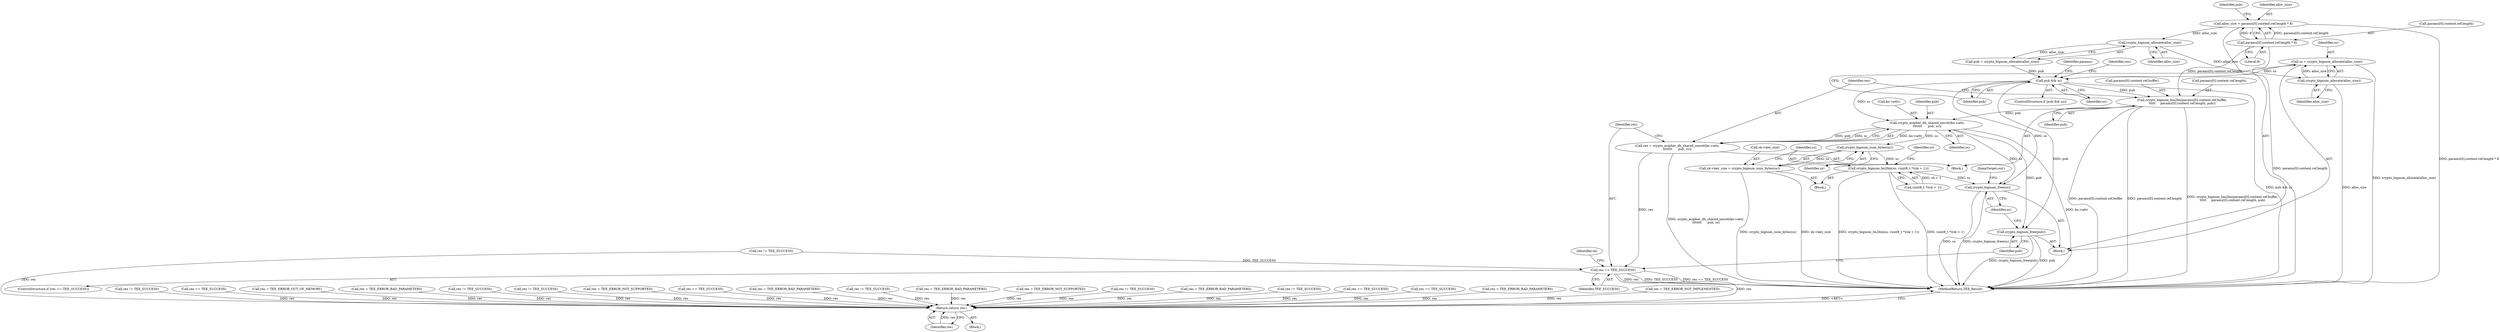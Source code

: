 digraph "0_optee_os_a637243270fc1faae16de059091795c32d86e65e@API" {
"1000286" [label="(Call,ss = crypto_bignum_allocate(alloc_size))"];
"1000288" [label="(Call,crypto_bignum_allocate(alloc_size))"];
"1000284" [label="(Call,crypto_bignum_allocate(alloc_size))"];
"1000269" [label="(Call,alloc_size = params[0].content.ref.length * 8)"];
"1000271" [label="(Call,params[0].content.ref.length * 8)"];
"1000291" [label="(Call,pub && ss)"];
"1000295" [label="(Call,crypto_bignum_bin2bn(params[0].content.ref.buffer,\n\t\t\t\t\t     params[0].content.ref.length, pub))"];
"1000317" [label="(Call,crypto_acipher_dh_shared_secret(ko->attr,\n\t\t\t\t\t\t\t      pub, ss))"];
"1000315" [label="(Call,res = crypto_acipher_dh_shared_secret(ko->attr,\n\t\t\t\t\t\t\t      pub, ss))"];
"1000324" [label="(Call,res == TEE_SUCCESS)"];
"1000857" [label="(Return,return res;)"];
"1000332" [label="(Call,crypto_bignum_num_bytes(ss))"];
"1000328" [label="(Call,sk->key_size = crypto_bignum_num_bytes(ss))"];
"1000334" [label="(Call,crypto_bignum_bn2bin(ss, (uint8_t *)(sk + 1)))"];
"1000359" [label="(Call,crypto_bignum_free(ss))"];
"1000357" [label="(Call,crypto_bignum_free(pub))"];
"1000285" [label="(Identifier,alloc_size)"];
"1000284" [label="(Call,crypto_bignum_allocate(alloc_size))"];
"1000859" [label="(MethodReturn,TEE_Result)"];
"1000598" [label="(Call,res != TEE_SUCCESS)"];
"1000632" [label="(Call,res == TEE_SUCCESS)"];
"1000854" [label="(JumpTarget,out:)"];
"1000354" [label="(Call,res = TEE_ERROR_OUT_OF_MEMORY)"];
"1000335" [label="(Identifier,ss)"];
"1000290" [label="(ControlStructure,if (pub && ss))"];
"1000359" [label="(Call,crypto_bignum_free(ss))"];
"1000858" [label="(Identifier,res)"];
"1000281" [label="(Literal,8)"];
"1000324" [label="(Call,res == TEE_SUCCESS)"];
"1000358" [label="(Identifier,pub)"];
"1000344" [label="(Identifier,so)"];
"1000318" [label="(Call,ko->attr)"];
"1000265" [label="(Call,res = TEE_ERROR_BAD_PARAMETERS)"];
"1000288" [label="(Call,crypto_bignum_allocate(alloc_size))"];
"1000190" [label="(Call,res != TEE_SUCCESS)"];
"1000317" [label="(Call,crypto_acipher_dh_shared_secret(ko->attr,\n\t\t\t\t\t\t\t      pub, ss))"];
"1000296" [label="(Call,params[0].content.ref.buffer)"];
"1000283" [label="(Identifier,pub)"];
"1000286" [label="(Call,ss = crypto_bignum_allocate(alloc_size))"];
"1000204" [label="(Call,res != TEE_SUCCESS)"];
"1000295" [label="(Call,crypto_bignum_bin2bn(params[0].content.ref.buffer,\n\t\t\t\t\t     params[0].content.ref.length, pub))"];
"1000271" [label="(Call,params[0].content.ref.length * 8)"];
"1000315" [label="(Call,res = crypto_acipher_dh_shared_secret(ko->attr,\n\t\t\t\t\t\t\t      pub, ss))"];
"1000291" [label="(Call,pub && ss)"];
"1000851" [label="(Call,res = TEE_ERROR_NOT_SUPPORTED)"];
"1000287" [label="(Identifier,ss)"];
"1000325" [label="(Identifier,res)"];
"1000336" [label="(Call,(uint8_t *)(sk + 1))"];
"1000248" [label="(Block,)"];
"1000113" [label="(Block,)"];
"1000329" [label="(Call,sk->key_size)"];
"1000360" [label="(Identifier,ss)"];
"1000357" [label="(Call,crypto_bignum_free(pub))"];
"1000524" [label="(Call,res == TEE_SUCCESS)"];
"1000808" [label="(Call,res = TEE_ERROR_BAD_PARAMETERS)"];
"1000327" [label="(Block,)"];
"1000293" [label="(Identifier,ss)"];
"1000441" [label="(Call,res != TEE_SUCCESS)"];
"1000292" [label="(Identifier,pub)"];
"1000321" [label="(Identifier,pub)"];
"1000272" [label="(Call,params[0].content.ref.length)"];
"1000269" [label="(Call,alloc_size = params[0].content.ref.length * 8)"];
"1000300" [label="(Identifier,params)"];
"1000395" [label="(Call,res = TEE_ERROR_BAD_PARAMETERS)"];
"1000238" [label="(Call,res = TEE_ERROR_NOT_SUPPORTED)"];
"1000334" [label="(Call,crypto_bignum_bn2bin(ss, (uint8_t *)(sk + 1)))"];
"1000323" [label="(ControlStructure,if (res == TEE_SUCCESS))"];
"1000697" [label="(Call,res != TEE_SUCCESS)"];
"1000609" [label="(Call,res = TEE_ERROR_BAD_PARAMETERS)"];
"1000314" [label="(Identifier,pub)"];
"1000797" [label="(Call,res != TEE_SUCCESS)"];
"1000729" [label="(Call,res == TEE_SUCCESS)"];
"1000830" [label="(Call,res == TEE_SUCCESS)"];
"1000316" [label="(Identifier,res)"];
"1000355" [label="(Identifier,res)"];
"1000322" [label="(Identifier,ss)"];
"1000326" [label="(Identifier,TEE_SUCCESS)"];
"1000305" [label="(Call,params[0].content.ref.length)"];
"1000294" [label="(Block,)"];
"1000289" [label="(Identifier,alloc_size)"];
"1000708" [label="(Call,res = TEE_ERROR_BAD_PARAMETERS)"];
"1000217" [label="(Call,res != TEE_SUCCESS)"];
"1000430" [label="(Call,res = TEE_ERROR_NOT_IMPLEMENTED)"];
"1000330" [label="(Identifier,sk)"];
"1000332" [label="(Call,crypto_bignum_num_bytes(ss))"];
"1000857" [label="(Return,return res;)"];
"1000333" [label="(Identifier,ss)"];
"1000328" [label="(Call,sk->key_size = crypto_bignum_num_bytes(ss))"];
"1000270" [label="(Identifier,alloc_size)"];
"1000282" [label="(Call,pub = crypto_bignum_allocate(alloc_size))"];
"1000286" -> "1000248"  [label="AST: "];
"1000286" -> "1000288"  [label="CFG: "];
"1000287" -> "1000286"  [label="AST: "];
"1000288" -> "1000286"  [label="AST: "];
"1000292" -> "1000286"  [label="CFG: "];
"1000286" -> "1000859"  [label="DDG: crypto_bignum_allocate(alloc_size)"];
"1000288" -> "1000286"  [label="DDG: alloc_size"];
"1000286" -> "1000291"  [label="DDG: ss"];
"1000288" -> "1000289"  [label="CFG: "];
"1000289" -> "1000288"  [label="AST: "];
"1000288" -> "1000859"  [label="DDG: alloc_size"];
"1000284" -> "1000288"  [label="DDG: alloc_size"];
"1000284" -> "1000282"  [label="AST: "];
"1000284" -> "1000285"  [label="CFG: "];
"1000285" -> "1000284"  [label="AST: "];
"1000282" -> "1000284"  [label="CFG: "];
"1000284" -> "1000282"  [label="DDG: alloc_size"];
"1000269" -> "1000284"  [label="DDG: alloc_size"];
"1000269" -> "1000248"  [label="AST: "];
"1000269" -> "1000271"  [label="CFG: "];
"1000270" -> "1000269"  [label="AST: "];
"1000271" -> "1000269"  [label="AST: "];
"1000283" -> "1000269"  [label="CFG: "];
"1000269" -> "1000859"  [label="DDG: params[0].content.ref.length * 8"];
"1000271" -> "1000269"  [label="DDG: params[0].content.ref.length"];
"1000271" -> "1000269"  [label="DDG: 8"];
"1000271" -> "1000281"  [label="CFG: "];
"1000272" -> "1000271"  [label="AST: "];
"1000281" -> "1000271"  [label="AST: "];
"1000271" -> "1000859"  [label="DDG: params[0].content.ref.length"];
"1000271" -> "1000295"  [label="DDG: params[0].content.ref.length"];
"1000291" -> "1000290"  [label="AST: "];
"1000291" -> "1000292"  [label="CFG: "];
"1000291" -> "1000293"  [label="CFG: "];
"1000292" -> "1000291"  [label="AST: "];
"1000293" -> "1000291"  [label="AST: "];
"1000300" -> "1000291"  [label="CFG: "];
"1000355" -> "1000291"  [label="CFG: "];
"1000291" -> "1000859"  [label="DDG: pub && ss"];
"1000282" -> "1000291"  [label="DDG: pub"];
"1000291" -> "1000295"  [label="DDG: pub"];
"1000291" -> "1000317"  [label="DDG: ss"];
"1000291" -> "1000357"  [label="DDG: pub"];
"1000291" -> "1000359"  [label="DDG: ss"];
"1000295" -> "1000294"  [label="AST: "];
"1000295" -> "1000314"  [label="CFG: "];
"1000296" -> "1000295"  [label="AST: "];
"1000305" -> "1000295"  [label="AST: "];
"1000314" -> "1000295"  [label="AST: "];
"1000316" -> "1000295"  [label="CFG: "];
"1000295" -> "1000859"  [label="DDG: params[0].content.ref.buffer"];
"1000295" -> "1000859"  [label="DDG: params[0].content.ref.length"];
"1000295" -> "1000859"  [label="DDG: crypto_bignum_bin2bn(params[0].content.ref.buffer,\n\t\t\t\t\t     params[0].content.ref.length, pub)"];
"1000295" -> "1000317"  [label="DDG: pub"];
"1000317" -> "1000315"  [label="AST: "];
"1000317" -> "1000322"  [label="CFG: "];
"1000318" -> "1000317"  [label="AST: "];
"1000321" -> "1000317"  [label="AST: "];
"1000322" -> "1000317"  [label="AST: "];
"1000315" -> "1000317"  [label="CFG: "];
"1000317" -> "1000859"  [label="DDG: ko->attr"];
"1000317" -> "1000315"  [label="DDG: ko->attr"];
"1000317" -> "1000315"  [label="DDG: pub"];
"1000317" -> "1000315"  [label="DDG: ss"];
"1000317" -> "1000332"  [label="DDG: ss"];
"1000317" -> "1000357"  [label="DDG: pub"];
"1000317" -> "1000359"  [label="DDG: ss"];
"1000315" -> "1000294"  [label="AST: "];
"1000316" -> "1000315"  [label="AST: "];
"1000325" -> "1000315"  [label="CFG: "];
"1000315" -> "1000859"  [label="DDG: crypto_acipher_dh_shared_secret(ko->attr,\n\t\t\t\t\t\t\t      pub, ss)"];
"1000315" -> "1000324"  [label="DDG: res"];
"1000324" -> "1000323"  [label="AST: "];
"1000324" -> "1000326"  [label="CFG: "];
"1000325" -> "1000324"  [label="AST: "];
"1000326" -> "1000324"  [label="AST: "];
"1000330" -> "1000324"  [label="CFG: "];
"1000358" -> "1000324"  [label="CFG: "];
"1000324" -> "1000859"  [label="DDG: TEE_SUCCESS"];
"1000324" -> "1000859"  [label="DDG: res == TEE_SUCCESS"];
"1000324" -> "1000859"  [label="DDG: res"];
"1000217" -> "1000324"  [label="DDG: TEE_SUCCESS"];
"1000324" -> "1000857"  [label="DDG: res"];
"1000857" -> "1000113"  [label="AST: "];
"1000857" -> "1000858"  [label="CFG: "];
"1000858" -> "1000857"  [label="AST: "];
"1000859" -> "1000857"  [label="CFG: "];
"1000857" -> "1000859"  [label="DDG: <RET>"];
"1000858" -> "1000857"  [label="DDG: res"];
"1000395" -> "1000857"  [label="DDG: res"];
"1000708" -> "1000857"  [label="DDG: res"];
"1000729" -> "1000857"  [label="DDG: res"];
"1000598" -> "1000857"  [label="DDG: res"];
"1000238" -> "1000857"  [label="DDG: res"];
"1000609" -> "1000857"  [label="DDG: res"];
"1000265" -> "1000857"  [label="DDG: res"];
"1000430" -> "1000857"  [label="DDG: res"];
"1000354" -> "1000857"  [label="DDG: res"];
"1000830" -> "1000857"  [label="DDG: res"];
"1000441" -> "1000857"  [label="DDG: res"];
"1000524" -> "1000857"  [label="DDG: res"];
"1000632" -> "1000857"  [label="DDG: res"];
"1000851" -> "1000857"  [label="DDG: res"];
"1000190" -> "1000857"  [label="DDG: res"];
"1000217" -> "1000857"  [label="DDG: res"];
"1000808" -> "1000857"  [label="DDG: res"];
"1000797" -> "1000857"  [label="DDG: res"];
"1000204" -> "1000857"  [label="DDG: res"];
"1000697" -> "1000857"  [label="DDG: res"];
"1000332" -> "1000328"  [label="AST: "];
"1000332" -> "1000333"  [label="CFG: "];
"1000333" -> "1000332"  [label="AST: "];
"1000328" -> "1000332"  [label="CFG: "];
"1000332" -> "1000328"  [label="DDG: ss"];
"1000332" -> "1000334"  [label="DDG: ss"];
"1000328" -> "1000327"  [label="AST: "];
"1000329" -> "1000328"  [label="AST: "];
"1000335" -> "1000328"  [label="CFG: "];
"1000328" -> "1000859"  [label="DDG: crypto_bignum_num_bytes(ss)"];
"1000328" -> "1000859"  [label="DDG: sk->key_size"];
"1000334" -> "1000327"  [label="AST: "];
"1000334" -> "1000336"  [label="CFG: "];
"1000335" -> "1000334"  [label="AST: "];
"1000336" -> "1000334"  [label="AST: "];
"1000344" -> "1000334"  [label="CFG: "];
"1000334" -> "1000859"  [label="DDG: crypto_bignum_bn2bin(ss, (uint8_t *)(sk + 1))"];
"1000334" -> "1000859"  [label="DDG: (uint8_t *)(sk + 1)"];
"1000336" -> "1000334"  [label="DDG: sk + 1"];
"1000334" -> "1000359"  [label="DDG: ss"];
"1000359" -> "1000248"  [label="AST: "];
"1000359" -> "1000360"  [label="CFG: "];
"1000360" -> "1000359"  [label="AST: "];
"1000854" -> "1000359"  [label="CFG: "];
"1000359" -> "1000859"  [label="DDG: ss"];
"1000359" -> "1000859"  [label="DDG: crypto_bignum_free(ss)"];
"1000357" -> "1000248"  [label="AST: "];
"1000357" -> "1000358"  [label="CFG: "];
"1000358" -> "1000357"  [label="AST: "];
"1000360" -> "1000357"  [label="CFG: "];
"1000357" -> "1000859"  [label="DDG: crypto_bignum_free(pub)"];
"1000357" -> "1000859"  [label="DDG: pub"];
}

